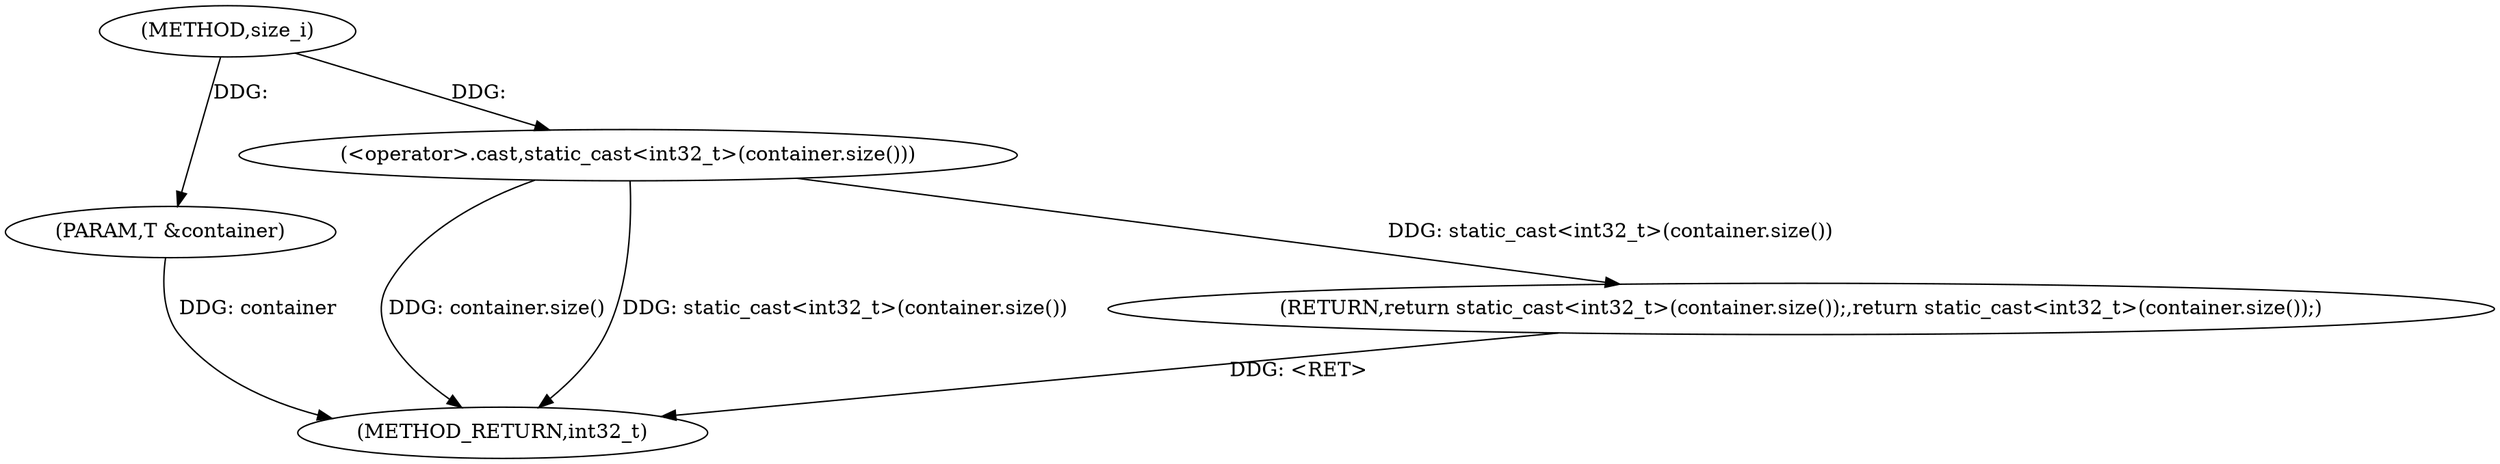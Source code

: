 digraph "size_i" {  
"1001260" [label = "(METHOD,size_i)" ]
"1001267" [label = "(METHOD_RETURN,int32_t)" ]
"1001261" [label = "(PARAM,T &container)" ]
"1001263" [label = "(RETURN,return static_cast<int32_t>(container.size());,return static_cast<int32_t>(container.size());)" ]
"1001264" [label = "(<operator>.cast,static_cast<int32_t>(container.size()))" ]
  "1001261" -> "1001267"  [ label = "DDG: container"] 
  "1001264" -> "1001267"  [ label = "DDG: container.size()"] 
  "1001264" -> "1001267"  [ label = "DDG: static_cast<int32_t>(container.size())"] 
  "1001263" -> "1001267"  [ label = "DDG: <RET>"] 
  "1001260" -> "1001261"  [ label = "DDG: "] 
  "1001264" -> "1001263"  [ label = "DDG: static_cast<int32_t>(container.size())"] 
  "1001260" -> "1001264"  [ label = "DDG: "] 
}

